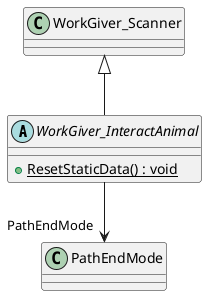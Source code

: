 @startuml
abstract class WorkGiver_InteractAnimal {
    + {static} ResetStaticData() : void
}
WorkGiver_Scanner <|-- WorkGiver_InteractAnimal
WorkGiver_InteractAnimal --> "PathEndMode" PathEndMode
@enduml
